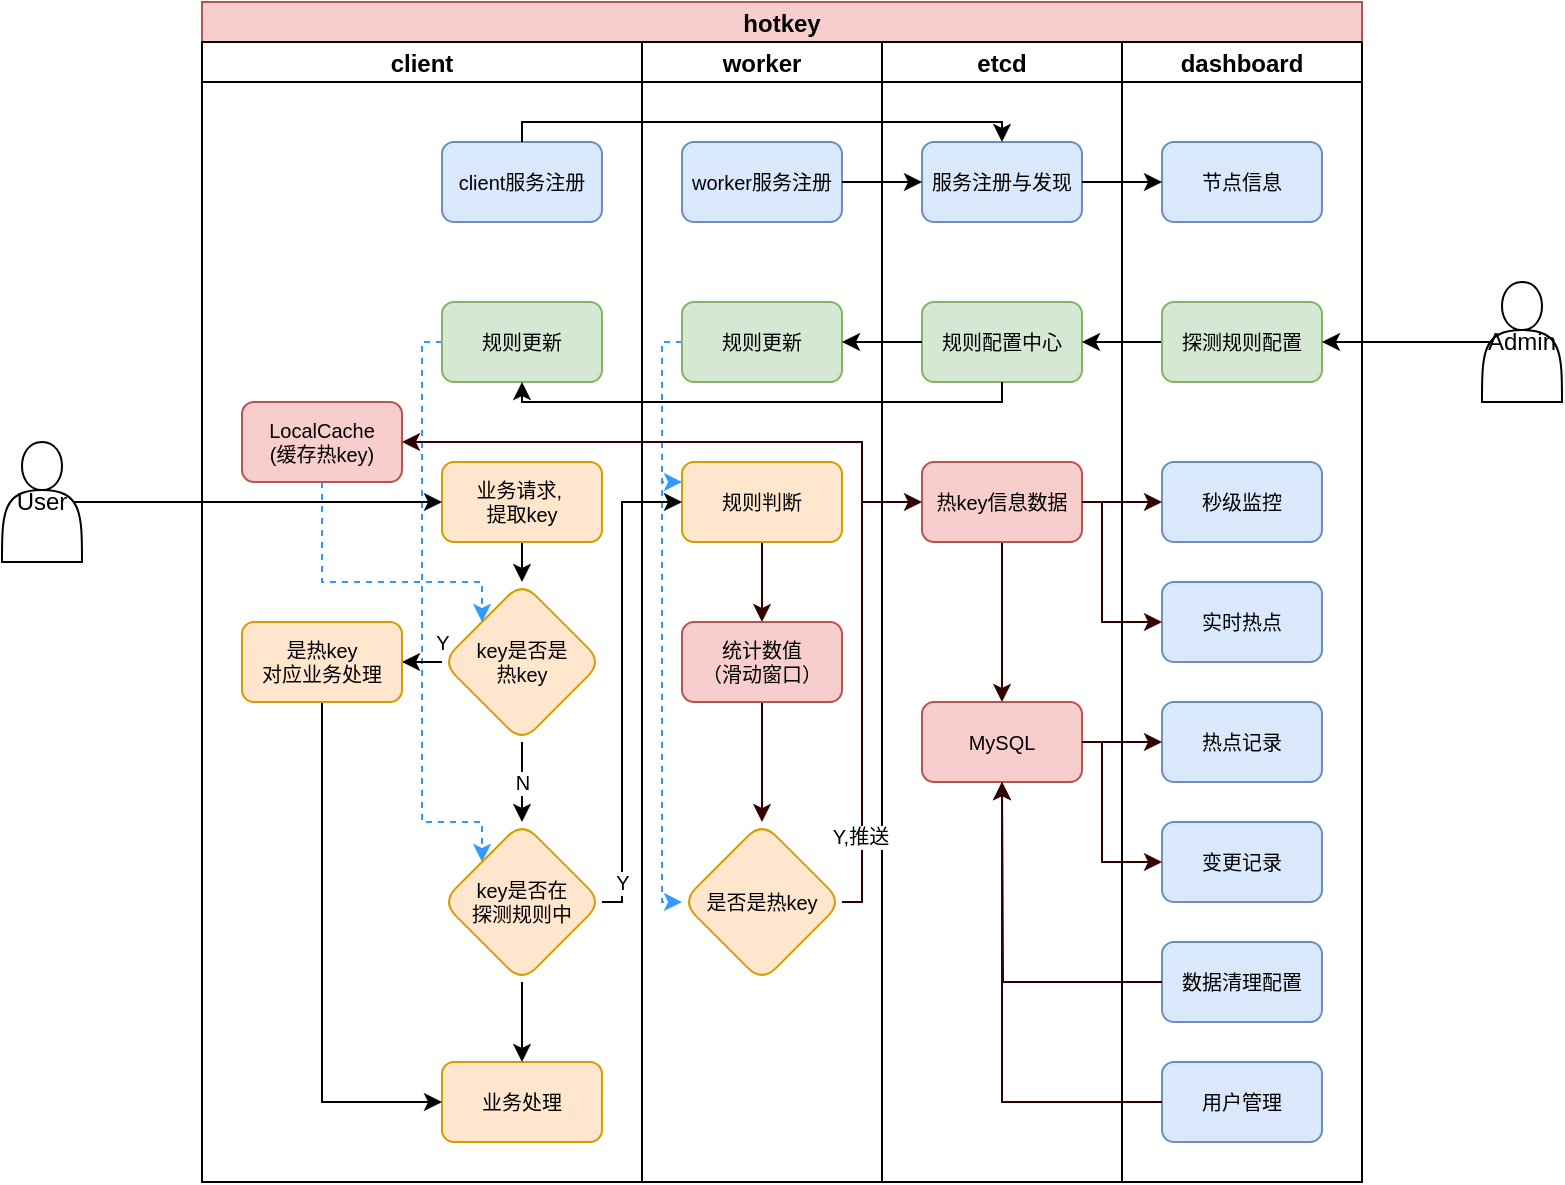 <mxfile version="16.1.2" type="device"><diagram id="S_HzAxZ4JUboJUpvw6Xd" name="第 1 页"><mxGraphModel dx="976" dy="905" grid="1" gridSize="10" guides="1" tooltips="1" connect="1" arrows="1" fold="1" page="1" pageScale="1" pageWidth="1169" pageHeight="827" math="0" shadow="0"><root><mxCell id="0"/><mxCell id="1" parent="0"/><mxCell id="evAzqXZcDlM0KIg2T9OI-1" value="hotkey" style="swimlane;childLayout=stackLayout;resizeParent=1;resizeParentMax=0;startSize=20;fillColor=#f8cecc;strokeColor=#b85450;" vertex="1" parent="1"><mxGeometry x="140" y="40" width="580" height="590" as="geometry"/></mxCell><mxCell id="evAzqXZcDlM0KIg2T9OI-2" value="client" style="swimlane;startSize=20;" vertex="1" parent="evAzqXZcDlM0KIg2T9OI-1"><mxGeometry y="20" width="220" height="570" as="geometry"/></mxCell><mxCell id="evAzqXZcDlM0KIg2T9OI-23" value="client服务注册" style="rounded=1;whiteSpace=wrap;html=1;fontSize=10;fillColor=#dae8fc;strokeColor=#6c8ebf;" vertex="1" parent="evAzqXZcDlM0KIg2T9OI-2"><mxGeometry x="120" y="50" width="80" height="40" as="geometry"/></mxCell><mxCell id="evAzqXZcDlM0KIg2T9OI-82" style="edgeStyle=orthogonalEdgeStyle;rounded=0;orthogonalLoop=1;jettySize=auto;html=1;entryX=0;entryY=0;entryDx=0;entryDy=0;dashed=1;fontSize=10;strokeColor=#3399FF;exitX=0;exitY=0.5;exitDx=0;exitDy=0;" edge="1" parent="evAzqXZcDlM0KIg2T9OI-2" source="evAzqXZcDlM0KIg2T9OI-53" target="evAzqXZcDlM0KIg2T9OI-67"><mxGeometry relative="1" as="geometry"><mxPoint x="100" y="150" as="sourcePoint"/><Array as="points"><mxPoint x="110" y="150"/><mxPoint x="110" y="390"/><mxPoint x="140" y="390"/></Array></mxGeometry></mxCell><mxCell id="evAzqXZcDlM0KIg2T9OI-53" value="规则更新" style="rounded=1;whiteSpace=wrap;html=1;fontSize=10;fillColor=#d5e8d4;strokeColor=#82b366;" vertex="1" parent="evAzqXZcDlM0KIg2T9OI-2"><mxGeometry x="120" y="130" width="80" height="40" as="geometry"/></mxCell><mxCell id="evAzqXZcDlM0KIg2T9OI-61" value="" style="edgeStyle=orthogonalEdgeStyle;curved=1;rounded=0;orthogonalLoop=1;jettySize=auto;html=1;fontSize=10;entryX=0.5;entryY=0;entryDx=0;entryDy=0;" edge="1" parent="evAzqXZcDlM0KIg2T9OI-2" source="evAzqXZcDlM0KIg2T9OI-58" target="evAzqXZcDlM0KIg2T9OI-63"><mxGeometry relative="1" as="geometry"><mxPoint x="160" y="270" as="targetPoint"/></mxGeometry></mxCell><mxCell id="evAzqXZcDlM0KIg2T9OI-58" value="业务请求,&amp;nbsp;&lt;br&gt;提取key" style="rounded=1;whiteSpace=wrap;html=1;fontSize=10;fillColor=#ffe6cc;strokeColor=#d79b00;" vertex="1" parent="evAzqXZcDlM0KIg2T9OI-2"><mxGeometry x="120" y="210" width="80" height="40" as="geometry"/></mxCell><mxCell id="evAzqXZcDlM0KIg2T9OI-68" value="N" style="edgeStyle=orthogonalEdgeStyle;curved=1;rounded=0;orthogonalLoop=1;jettySize=auto;html=1;exitX=0.5;exitY=1;exitDx=0;exitDy=0;fontSize=10;" edge="1" parent="evAzqXZcDlM0KIg2T9OI-2" source="evAzqXZcDlM0KIg2T9OI-63" target="evAzqXZcDlM0KIg2T9OI-67"><mxGeometry relative="1" as="geometry"/></mxCell><mxCell id="evAzqXZcDlM0KIg2T9OI-71" value="Y" style="edgeStyle=orthogonalEdgeStyle;rounded=0;orthogonalLoop=1;jettySize=auto;html=1;exitX=0;exitY=0.5;exitDx=0;exitDy=0;fontSize=10;" edge="1" parent="evAzqXZcDlM0KIg2T9OI-2" source="evAzqXZcDlM0KIg2T9OI-63" target="evAzqXZcDlM0KIg2T9OI-70"><mxGeometry x="0.333" y="-10" relative="1" as="geometry"><mxPoint as="offset"/></mxGeometry></mxCell><mxCell id="evAzqXZcDlM0KIg2T9OI-63" value="key是否是&lt;br&gt;热key" style="rhombus;whiteSpace=wrap;html=1;fontSize=10;fillColor=#ffe6cc;strokeColor=#d79b00;rounded=1;" vertex="1" parent="evAzqXZcDlM0KIg2T9OI-2"><mxGeometry x="120" y="270" width="80" height="80" as="geometry"/></mxCell><mxCell id="evAzqXZcDlM0KIg2T9OI-65" value="业务处理" style="rounded=1;whiteSpace=wrap;html=1;fontSize=10;fillColor=#ffe6cc;strokeColor=#d79b00;" vertex="1" parent="evAzqXZcDlM0KIg2T9OI-2"><mxGeometry x="120" y="510" width="80" height="40" as="geometry"/></mxCell><mxCell id="evAzqXZcDlM0KIg2T9OI-73" value="" style="edgeStyle=orthogonalEdgeStyle;rounded=0;orthogonalLoop=1;jettySize=auto;html=1;exitX=0.5;exitY=1;exitDx=0;exitDy=0;fontSize=10;" edge="1" parent="evAzqXZcDlM0KIg2T9OI-2" source="evAzqXZcDlM0KIg2T9OI-67" target="evAzqXZcDlM0KIg2T9OI-65"><mxGeometry relative="1" as="geometry"/></mxCell><mxCell id="evAzqXZcDlM0KIg2T9OI-67" value="key是否在&lt;br&gt;探测规则中" style="rhombus;whiteSpace=wrap;html=1;fontSize=10;fillColor=#ffe6cc;strokeColor=#d79b00;rounded=1;" vertex="1" parent="evAzqXZcDlM0KIg2T9OI-2"><mxGeometry x="120" y="390" width="80" height="80" as="geometry"/></mxCell><mxCell id="evAzqXZcDlM0KIg2T9OI-72" style="edgeStyle=orthogonalEdgeStyle;rounded=0;orthogonalLoop=1;jettySize=auto;html=1;exitX=0.5;exitY=1;exitDx=0;exitDy=0;entryX=0;entryY=0.5;entryDx=0;entryDy=0;fontSize=10;" edge="1" parent="evAzqXZcDlM0KIg2T9OI-2" source="evAzqXZcDlM0KIg2T9OI-70" target="evAzqXZcDlM0KIg2T9OI-65"><mxGeometry relative="1" as="geometry"/></mxCell><mxCell id="evAzqXZcDlM0KIg2T9OI-70" value="是热key&lt;br&gt;对应业务处理" style="rounded=1;whiteSpace=wrap;html=1;fontSize=10;fillColor=#ffe6cc;strokeColor=#d79b00;" vertex="1" parent="evAzqXZcDlM0KIg2T9OI-2"><mxGeometry x="20" y="290" width="80" height="40" as="geometry"/></mxCell><mxCell id="evAzqXZcDlM0KIg2T9OI-85" style="edgeStyle=orthogonalEdgeStyle;rounded=0;orthogonalLoop=1;jettySize=auto;html=1;exitX=0.5;exitY=1;exitDx=0;exitDy=0;entryX=0;entryY=0;entryDx=0;entryDy=0;fontSize=10;strokeColor=#3399FF;dashed=1;" edge="1" parent="evAzqXZcDlM0KIg2T9OI-2" source="evAzqXZcDlM0KIg2T9OI-84" target="evAzqXZcDlM0KIg2T9OI-63"><mxGeometry relative="1" as="geometry"><Array as="points"><mxPoint x="60" y="270"/><mxPoint x="140" y="270"/></Array></mxGeometry></mxCell><mxCell id="evAzqXZcDlM0KIg2T9OI-84" value="LocalCache&lt;br&gt;(缓存热key)" style="rounded=1;whiteSpace=wrap;html=1;fontSize=10;fillColor=#f8cecc;strokeColor=#b85450;" vertex="1" parent="evAzqXZcDlM0KIg2T9OI-2"><mxGeometry x="20" y="180" width="80" height="40" as="geometry"/></mxCell><mxCell id="evAzqXZcDlM0KIg2T9OI-3" value="worker" style="swimlane;startSize=20;" vertex="1" parent="evAzqXZcDlM0KIg2T9OI-1"><mxGeometry x="220" y="20" width="120" height="570" as="geometry"/></mxCell><mxCell id="evAzqXZcDlM0KIg2T9OI-34" value="worker服务注册" style="rounded=1;whiteSpace=wrap;html=1;fontSize=10;fillColor=#dae8fc;strokeColor=#6c8ebf;" vertex="1" parent="evAzqXZcDlM0KIg2T9OI-3"><mxGeometry x="20" y="50" width="80" height="40" as="geometry"/></mxCell><mxCell id="evAzqXZcDlM0KIg2T9OI-109" style="edgeStyle=orthogonalEdgeStyle;rounded=0;orthogonalLoop=1;jettySize=auto;html=1;exitX=0;exitY=0.5;exitDx=0;exitDy=0;entryX=0;entryY=0.25;entryDx=0;entryDy=0;fontSize=10;strokeColor=#3399FF;dashed=1;" edge="1" parent="evAzqXZcDlM0KIg2T9OI-3" source="evAzqXZcDlM0KIg2T9OI-52" target="evAzqXZcDlM0KIg2T9OI-74"><mxGeometry relative="1" as="geometry"><Array as="points"><mxPoint x="10" y="150"/><mxPoint x="10" y="220"/></Array></mxGeometry></mxCell><mxCell id="evAzqXZcDlM0KIg2T9OI-113" style="edgeStyle=orthogonalEdgeStyle;rounded=0;orthogonalLoop=1;jettySize=auto;html=1;exitX=0;exitY=0.5;exitDx=0;exitDy=0;entryX=0;entryY=0.5;entryDx=0;entryDy=0;fontSize=10;strokeColor=#3399FF;dashed=1;" edge="1" parent="evAzqXZcDlM0KIg2T9OI-3" source="evAzqXZcDlM0KIg2T9OI-52" target="evAzqXZcDlM0KIg2T9OI-79"><mxGeometry relative="1" as="geometry"><Array as="points"><mxPoint x="10" y="150"/><mxPoint x="10" y="430"/></Array></mxGeometry></mxCell><mxCell id="evAzqXZcDlM0KIg2T9OI-52" value="规则更新" style="rounded=1;whiteSpace=wrap;html=1;fontSize=10;fillColor=#d5e8d4;strokeColor=#82b366;" vertex="1" parent="evAzqXZcDlM0KIg2T9OI-3"><mxGeometry x="20" y="130" width="80" height="40" as="geometry"/></mxCell><mxCell id="evAzqXZcDlM0KIg2T9OI-111" style="edgeStyle=orthogonalEdgeStyle;rounded=0;orthogonalLoop=1;jettySize=auto;html=1;exitX=0.5;exitY=1;exitDx=0;exitDy=0;entryX=0.5;entryY=0;entryDx=0;entryDy=0;fontSize=10;strokeColor=#330000;" edge="1" parent="evAzqXZcDlM0KIg2T9OI-3" source="evAzqXZcDlM0KIg2T9OI-74" target="evAzqXZcDlM0KIg2T9OI-78"><mxGeometry relative="1" as="geometry"/></mxCell><mxCell id="evAzqXZcDlM0KIg2T9OI-74" value="规则判断" style="rounded=1;whiteSpace=wrap;html=1;fontSize=10;fillColor=#ffe6cc;strokeColor=#d79b00;" vertex="1" parent="evAzqXZcDlM0KIg2T9OI-3"><mxGeometry x="20" y="210" width="80" height="40" as="geometry"/></mxCell><mxCell id="evAzqXZcDlM0KIg2T9OI-79" value="是否是热key" style="rhombus;whiteSpace=wrap;html=1;fontSize=10;fillColor=#ffe6cc;strokeColor=#d79b00;rounded=1;" vertex="1" parent="evAzqXZcDlM0KIg2T9OI-3"><mxGeometry x="20" y="390" width="80" height="80" as="geometry"/></mxCell><mxCell id="evAzqXZcDlM0KIg2T9OI-112" style="edgeStyle=orthogonalEdgeStyle;rounded=0;orthogonalLoop=1;jettySize=auto;html=1;exitX=0.5;exitY=1;exitDx=0;exitDy=0;fontSize=10;strokeColor=#330000;" edge="1" parent="evAzqXZcDlM0KIg2T9OI-3" source="evAzqXZcDlM0KIg2T9OI-78" target="evAzqXZcDlM0KIg2T9OI-79"><mxGeometry relative="1" as="geometry"/></mxCell><mxCell id="evAzqXZcDlM0KIg2T9OI-78" value="统计数值&lt;br&gt;（滑动窗口）" style="rounded=1;whiteSpace=wrap;html=1;fontSize=10;fillColor=#f8cecc;strokeColor=#b85450;" vertex="1" parent="evAzqXZcDlM0KIg2T9OI-3"><mxGeometry x="20" y="290" width="80" height="40" as="geometry"/></mxCell><mxCell id="evAzqXZcDlM0KIg2T9OI-4" value="etcd" style="swimlane;startSize=20;" vertex="1" parent="evAzqXZcDlM0KIg2T9OI-1"><mxGeometry x="340" y="20" width="120" height="570" as="geometry"/></mxCell><mxCell id="evAzqXZcDlM0KIg2T9OI-20" value="服务注册与发现" style="rounded=1;whiteSpace=wrap;html=1;fontSize=10;fillColor=#dae8fc;strokeColor=#6c8ebf;" vertex="1" parent="evAzqXZcDlM0KIg2T9OI-4"><mxGeometry x="20" y="50" width="80" height="40" as="geometry"/></mxCell><mxCell id="evAzqXZcDlM0KIg2T9OI-37" value="规则配置中心" style="rounded=1;whiteSpace=wrap;html=1;fontSize=10;fillColor=#d5e8d4;strokeColor=#82b366;" vertex="1" parent="evAzqXZcDlM0KIg2T9OI-4"><mxGeometry x="20" y="130" width="80" height="40" as="geometry"/></mxCell><mxCell id="evAzqXZcDlM0KIg2T9OI-108" style="edgeStyle=orthogonalEdgeStyle;rounded=0;orthogonalLoop=1;jettySize=auto;html=1;exitX=0.5;exitY=1;exitDx=0;exitDy=0;fontSize=10;strokeColor=#330000;" edge="1" parent="evAzqXZcDlM0KIg2T9OI-4" source="evAzqXZcDlM0KIg2T9OI-66" target="evAzqXZcDlM0KIg2T9OI-100"><mxGeometry relative="1" as="geometry"/></mxCell><mxCell id="evAzqXZcDlM0KIg2T9OI-66" value="热key信息数据" style="rounded=1;whiteSpace=wrap;html=1;fontSize=10;fillColor=#f8cecc;strokeColor=#b85450;" vertex="1" parent="evAzqXZcDlM0KIg2T9OI-4"><mxGeometry x="20" y="210" width="80" height="40" as="geometry"/></mxCell><mxCell id="evAzqXZcDlM0KIg2T9OI-100" value="MySQL" style="rounded=1;whiteSpace=wrap;html=1;fontSize=10;fillColor=#f8cecc;strokeColor=#b85450;" vertex="1" parent="evAzqXZcDlM0KIg2T9OI-4"><mxGeometry x="20" y="330" width="80" height="40" as="geometry"/></mxCell><mxCell id="evAzqXZcDlM0KIg2T9OI-38" style="edgeStyle=orthogonalEdgeStyle;rounded=0;orthogonalLoop=1;jettySize=auto;html=1;exitX=0;exitY=0.5;exitDx=0;exitDy=0;entryX=1;entryY=0.5;entryDx=0;entryDy=0;fontSize=10;" edge="1" parent="evAzqXZcDlM0KIg2T9OI-1" source="evAzqXZcDlM0KIg2T9OI-18" target="evAzqXZcDlM0KIg2T9OI-37"><mxGeometry relative="1" as="geometry"/></mxCell><mxCell id="evAzqXZcDlM0KIg2T9OI-5" value="dashboard" style="swimlane;startSize=20;" vertex="1" parent="evAzqXZcDlM0KIg2T9OI-1"><mxGeometry x="460" y="20" width="120" height="570" as="geometry"/></mxCell><mxCell id="evAzqXZcDlM0KIg2T9OI-18" value="&lt;font style=&quot;font-size: 10px&quot;&gt;探测规则&lt;/font&gt;&lt;span style=&quot;font-size: 10px&quot;&gt;配置&lt;/span&gt;" style="rounded=1;whiteSpace=wrap;html=1;fillColor=#d5e8d4;strokeColor=#82b366;" vertex="1" parent="evAzqXZcDlM0KIg2T9OI-5"><mxGeometry x="20" y="130" width="80" height="40" as="geometry"/></mxCell><mxCell id="evAzqXZcDlM0KIg2T9OI-21" value="节点信息" style="rounded=1;whiteSpace=wrap;html=1;fontSize=10;fillColor=#dae8fc;strokeColor=#6c8ebf;" vertex="1" parent="evAzqXZcDlM0KIg2T9OI-5"><mxGeometry x="20" y="50" width="80" height="40" as="geometry"/></mxCell><mxCell id="evAzqXZcDlM0KIg2T9OI-90" value="秒级监控" style="rounded=1;whiteSpace=wrap;html=1;fontSize=10;fillColor=#dae8fc;strokeColor=#6c8ebf;" vertex="1" parent="evAzqXZcDlM0KIg2T9OI-5"><mxGeometry x="20" y="210" width="80" height="40" as="geometry"/></mxCell><mxCell id="evAzqXZcDlM0KIg2T9OI-92" value="实时热点" style="rounded=1;whiteSpace=wrap;html=1;fontSize=10;fillColor=#dae8fc;strokeColor=#6c8ebf;" vertex="1" parent="evAzqXZcDlM0KIg2T9OI-5"><mxGeometry x="20" y="270" width="80" height="40" as="geometry"/></mxCell><mxCell id="evAzqXZcDlM0KIg2T9OI-99" value="热点记录" style="rounded=1;whiteSpace=wrap;html=1;fontSize=10;fillColor=#dae8fc;strokeColor=#6c8ebf;" vertex="1" parent="evAzqXZcDlM0KIg2T9OI-5"><mxGeometry x="20" y="330" width="80" height="40" as="geometry"/></mxCell><mxCell id="evAzqXZcDlM0KIg2T9OI-101" value="变更记录" style="rounded=1;whiteSpace=wrap;html=1;fontSize=10;fillColor=#dae8fc;strokeColor=#6c8ebf;" vertex="1" parent="evAzqXZcDlM0KIg2T9OI-5"><mxGeometry x="20" y="390" width="80" height="40" as="geometry"/></mxCell><mxCell id="evAzqXZcDlM0KIg2T9OI-104" value="数据清理配置" style="rounded=1;whiteSpace=wrap;html=1;fontSize=10;fillColor=#dae8fc;strokeColor=#6c8ebf;" vertex="1" parent="evAzqXZcDlM0KIg2T9OI-5"><mxGeometry x="20" y="450" width="80" height="40" as="geometry"/></mxCell><mxCell id="evAzqXZcDlM0KIg2T9OI-105" value="用户管理" style="rounded=1;whiteSpace=wrap;html=1;fontSize=10;fillColor=#dae8fc;strokeColor=#6c8ebf;" vertex="1" parent="evAzqXZcDlM0KIg2T9OI-5"><mxGeometry x="20" y="510" width="80" height="40" as="geometry"/></mxCell><mxCell id="evAzqXZcDlM0KIg2T9OI-22" value="" style="edgeStyle=orthogonalEdgeStyle;rounded=0;orthogonalLoop=1;jettySize=auto;html=1;fontSize=10;" edge="1" parent="evAzqXZcDlM0KIg2T9OI-1" source="evAzqXZcDlM0KIg2T9OI-20" target="evAzqXZcDlM0KIg2T9OI-21"><mxGeometry relative="1" as="geometry"/></mxCell><mxCell id="evAzqXZcDlM0KIg2T9OI-35" style="edgeStyle=orthogonalEdgeStyle;rounded=0;orthogonalLoop=1;jettySize=auto;html=1;exitX=0.5;exitY=0;exitDx=0;exitDy=0;entryX=0.5;entryY=0;entryDx=0;entryDy=0;fontSize=10;" edge="1" parent="evAzqXZcDlM0KIg2T9OI-1" source="evAzqXZcDlM0KIg2T9OI-23" target="evAzqXZcDlM0KIg2T9OI-20"><mxGeometry relative="1" as="geometry"><Array as="points"><mxPoint x="160" y="60"/><mxPoint x="400" y="60"/></Array></mxGeometry></mxCell><mxCell id="evAzqXZcDlM0KIg2T9OI-36" style="edgeStyle=orthogonalEdgeStyle;rounded=0;orthogonalLoop=1;jettySize=auto;html=1;exitX=1;exitY=0.5;exitDx=0;exitDy=0;entryX=0;entryY=0.5;entryDx=0;entryDy=0;fontSize=10;" edge="1" parent="evAzqXZcDlM0KIg2T9OI-1" source="evAzqXZcDlM0KIg2T9OI-34" target="evAzqXZcDlM0KIg2T9OI-20"><mxGeometry relative="1" as="geometry"/></mxCell><mxCell id="evAzqXZcDlM0KIg2T9OI-54" style="edgeStyle=orthogonalEdgeStyle;curved=1;rounded=0;orthogonalLoop=1;jettySize=auto;html=1;exitX=0;exitY=0.5;exitDx=0;exitDy=0;fontSize=10;" edge="1" parent="evAzqXZcDlM0KIg2T9OI-1" source="evAzqXZcDlM0KIg2T9OI-37" target="evAzqXZcDlM0KIg2T9OI-52"><mxGeometry relative="1" as="geometry"/></mxCell><mxCell id="evAzqXZcDlM0KIg2T9OI-56" style="edgeStyle=orthogonalEdgeStyle;rounded=0;orthogonalLoop=1;jettySize=auto;html=1;exitX=0.5;exitY=1;exitDx=0;exitDy=0;entryX=0.5;entryY=1;entryDx=0;entryDy=0;fontSize=10;" edge="1" parent="evAzqXZcDlM0KIg2T9OI-1" source="evAzqXZcDlM0KIg2T9OI-37" target="evAzqXZcDlM0KIg2T9OI-53"><mxGeometry relative="1" as="geometry"><Array as="points"><mxPoint x="400" y="200"/><mxPoint x="160" y="200"/></Array></mxGeometry></mxCell><mxCell id="evAzqXZcDlM0KIg2T9OI-75" value="Y" style="edgeStyle=orthogonalEdgeStyle;rounded=0;orthogonalLoop=1;jettySize=auto;html=1;fontSize=10;" edge="1" parent="evAzqXZcDlM0KIg2T9OI-1" source="evAzqXZcDlM0KIg2T9OI-67" target="evAzqXZcDlM0KIg2T9OI-74"><mxGeometry x="-0.833" relative="1" as="geometry"><Array as="points"><mxPoint x="210" y="450"/><mxPoint x="210" y="250"/></Array><mxPoint as="offset"/></mxGeometry></mxCell><mxCell id="evAzqXZcDlM0KIg2T9OI-86" style="edgeStyle=orthogonalEdgeStyle;rounded=0;orthogonalLoop=1;jettySize=auto;html=1;exitX=1;exitY=0.5;exitDx=0;exitDy=0;entryX=1;entryY=0.5;entryDx=0;entryDy=0;fontSize=10;strokeColor=#330000;" edge="1" parent="evAzqXZcDlM0KIg2T9OI-1" source="evAzqXZcDlM0KIg2T9OI-79" target="evAzqXZcDlM0KIg2T9OI-84"><mxGeometry relative="1" as="geometry"><Array as="points"><mxPoint x="330" y="450"/><mxPoint x="330" y="220"/></Array></mxGeometry></mxCell><mxCell id="evAzqXZcDlM0KIg2T9OI-87" style="edgeStyle=orthogonalEdgeStyle;rounded=0;orthogonalLoop=1;jettySize=auto;html=1;exitX=1;exitY=0.5;exitDx=0;exitDy=0;entryX=0;entryY=0.5;entryDx=0;entryDy=0;fontSize=10;strokeColor=#330000;" edge="1" parent="evAzqXZcDlM0KIg2T9OI-1" source="evAzqXZcDlM0KIg2T9OI-79" target="evAzqXZcDlM0KIg2T9OI-66"><mxGeometry relative="1" as="geometry"><Array as="points"><mxPoint x="330" y="450"/><mxPoint x="330" y="250"/></Array></mxGeometry></mxCell><mxCell id="evAzqXZcDlM0KIg2T9OI-88" value="Y,推送" style="edgeLabel;html=1;align=center;verticalAlign=middle;resizable=0;points=[];fontSize=10;" vertex="1" connectable="0" parent="evAzqXZcDlM0KIg2T9OI-87"><mxGeometry x="-0.643" y="1" relative="1" as="geometry"><mxPoint as="offset"/></mxGeometry></mxCell><mxCell id="evAzqXZcDlM0KIg2T9OI-91" style="edgeStyle=orthogonalEdgeStyle;rounded=0;orthogonalLoop=1;jettySize=auto;html=1;exitX=1;exitY=0.5;exitDx=0;exitDy=0;entryX=0;entryY=0.5;entryDx=0;entryDy=0;fontSize=10;strokeColor=#330000;" edge="1" parent="evAzqXZcDlM0KIg2T9OI-1" source="evAzqXZcDlM0KIg2T9OI-66" target="evAzqXZcDlM0KIg2T9OI-90"><mxGeometry relative="1" as="geometry"/></mxCell><mxCell id="evAzqXZcDlM0KIg2T9OI-93" style="edgeStyle=orthogonalEdgeStyle;rounded=0;orthogonalLoop=1;jettySize=auto;html=1;exitX=1;exitY=0.5;exitDx=0;exitDy=0;entryX=0;entryY=0.5;entryDx=0;entryDy=0;fontSize=10;strokeColor=#330000;" edge="1" parent="evAzqXZcDlM0KIg2T9OI-1" source="evAzqXZcDlM0KIg2T9OI-66" target="evAzqXZcDlM0KIg2T9OI-92"><mxGeometry relative="1" as="geometry"><Array as="points"><mxPoint x="450" y="250"/><mxPoint x="450" y="310"/></Array></mxGeometry></mxCell><mxCell id="evAzqXZcDlM0KIg2T9OI-102" style="edgeStyle=orthogonalEdgeStyle;rounded=0;orthogonalLoop=1;jettySize=auto;html=1;exitX=1;exitY=0.5;exitDx=0;exitDy=0;entryX=0;entryY=0.5;entryDx=0;entryDy=0;fontSize=10;strokeColor=#330000;" edge="1" parent="evAzqXZcDlM0KIg2T9OI-1" source="evAzqXZcDlM0KIg2T9OI-100" target="evAzqXZcDlM0KIg2T9OI-99"><mxGeometry relative="1" as="geometry"/></mxCell><mxCell id="evAzqXZcDlM0KIg2T9OI-103" style="edgeStyle=orthogonalEdgeStyle;rounded=0;orthogonalLoop=1;jettySize=auto;html=1;exitX=1;exitY=0.5;exitDx=0;exitDy=0;entryX=0;entryY=0.5;entryDx=0;entryDy=0;fontSize=10;strokeColor=#330000;" edge="1" parent="evAzqXZcDlM0KIg2T9OI-1" source="evAzqXZcDlM0KIg2T9OI-100" target="evAzqXZcDlM0KIg2T9OI-101"><mxGeometry relative="1" as="geometry"><Array as="points"><mxPoint x="450" y="370"/><mxPoint x="450" y="430"/></Array></mxGeometry></mxCell><mxCell id="evAzqXZcDlM0KIg2T9OI-106" style="edgeStyle=orthogonalEdgeStyle;rounded=0;orthogonalLoop=1;jettySize=auto;html=1;exitX=0;exitY=0.5;exitDx=0;exitDy=0;entryX=0.5;entryY=1;entryDx=0;entryDy=0;fontSize=10;strokeColor=#330000;" edge="1" parent="evAzqXZcDlM0KIg2T9OI-1" source="evAzqXZcDlM0KIg2T9OI-105" target="evAzqXZcDlM0KIg2T9OI-100"><mxGeometry relative="1" as="geometry"/></mxCell><mxCell id="evAzqXZcDlM0KIg2T9OI-19" style="edgeStyle=orthogonalEdgeStyle;rounded=0;orthogonalLoop=1;jettySize=auto;html=1;exitX=0.1;exitY=0.5;exitDx=0;exitDy=0;fontSize=10;exitPerimeter=0;" edge="1" parent="1" source="evAzqXZcDlM0KIg2T9OI-17" target="evAzqXZcDlM0KIg2T9OI-18"><mxGeometry relative="1" as="geometry"/></mxCell><mxCell id="evAzqXZcDlM0KIg2T9OI-17" value="Admin" style="shape=actor;whiteSpace=wrap;html=1;" vertex="1" parent="1"><mxGeometry x="780" y="180" width="40" height="60" as="geometry"/></mxCell><mxCell id="evAzqXZcDlM0KIg2T9OI-59" style="edgeStyle=orthogonalEdgeStyle;curved=1;rounded=0;orthogonalLoop=1;jettySize=auto;html=1;exitX=0.9;exitY=0.5;exitDx=0;exitDy=0;exitPerimeter=0;fontSize=10;" edge="1" parent="1" source="evAzqXZcDlM0KIg2T9OI-57" target="evAzqXZcDlM0KIg2T9OI-58"><mxGeometry relative="1" as="geometry"/></mxCell><mxCell id="evAzqXZcDlM0KIg2T9OI-57" value="User" style="shape=actor;whiteSpace=wrap;html=1;" vertex="1" parent="1"><mxGeometry x="40" y="260" width="40" height="60" as="geometry"/></mxCell><mxCell id="evAzqXZcDlM0KIg2T9OI-107" style="edgeStyle=orthogonalEdgeStyle;rounded=0;orthogonalLoop=1;jettySize=auto;html=1;exitX=0;exitY=0.5;exitDx=0;exitDy=0;fontSize=10;strokeColor=#330000;" edge="1" parent="1" source="evAzqXZcDlM0KIg2T9OI-104"><mxGeometry relative="1" as="geometry"><mxPoint x="540" y="430" as="targetPoint"/></mxGeometry></mxCell></root></mxGraphModel></diagram></mxfile>
